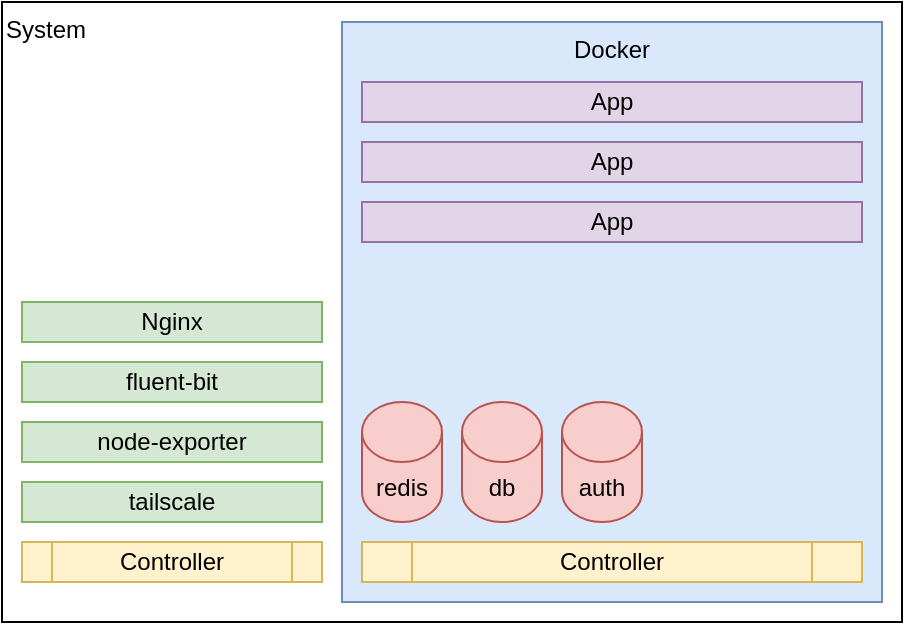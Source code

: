 <mxfile version="21.6.8" type="device">
  <diagram name="ページ1" id="aswFXnIDJD4aNS9DcvOn">
    <mxGraphModel dx="794" dy="1214" grid="1" gridSize="10" guides="1" tooltips="1" connect="1" arrows="1" fold="1" page="1" pageScale="1" pageWidth="827" pageHeight="1169" math="0" shadow="0">
      <root>
        <mxCell id="0" />
        <mxCell id="1" parent="0" />
        <UserObject label="System" link="https://example.com" id="CiNuoxfTv6dP-ewFckys-1">
          <mxCell style="rounded=0;whiteSpace=wrap;html=1;align=left;verticalAlign=top;" parent="1" vertex="1">
            <mxGeometry x="80" y="120" width="450" height="310" as="geometry" />
          </mxCell>
        </UserObject>
        <mxCell id="CiNuoxfTv6dP-ewFckys-2" value="Docker" style="rounded=0;whiteSpace=wrap;html=1;fillColor=#dae8fc;strokeColor=#6c8ebf;verticalAlign=top;" parent="1" vertex="1">
          <mxGeometry x="250" y="130" width="270" height="290" as="geometry" />
        </mxCell>
        <mxCell id="CiNuoxfTv6dP-ewFckys-3" value="redis" style="shape=cylinder3;whiteSpace=wrap;html=1;boundedLbl=1;backgroundOutline=1;size=15;fillColor=#f8cecc;strokeColor=#b85450;" parent="1" vertex="1">
          <mxGeometry x="260" y="320" width="40" height="60" as="geometry" />
        </mxCell>
        <mxCell id="CiNuoxfTv6dP-ewFckys-4" value="db" style="shape=cylinder3;whiteSpace=wrap;html=1;boundedLbl=1;backgroundOutline=1;size=15;fillColor=#f8cecc;strokeColor=#b85450;" parent="1" vertex="1">
          <mxGeometry x="310" y="320" width="40" height="60" as="geometry" />
        </mxCell>
        <mxCell id="CiNuoxfTv6dP-ewFckys-7" value="App" style="rounded=0;whiteSpace=wrap;html=1;fillColor=#e1d5e7;strokeColor=#9673a6;" parent="1" vertex="1">
          <mxGeometry x="260" y="160" width="250" height="20" as="geometry" />
        </mxCell>
        <mxCell id="CiNuoxfTv6dP-ewFckys-8" value="App" style="rounded=0;whiteSpace=wrap;html=1;fillColor=#e1d5e7;strokeColor=#9673a6;" parent="1" vertex="1">
          <mxGeometry x="260" y="190" width="250" height="20" as="geometry" />
        </mxCell>
        <mxCell id="CiNuoxfTv6dP-ewFckys-9" value="App" style="rounded=0;whiteSpace=wrap;html=1;fillColor=#e1d5e7;strokeColor=#9673a6;" parent="1" vertex="1">
          <mxGeometry x="260" y="220" width="250" height="20" as="geometry" />
        </mxCell>
        <mxCell id="CiNuoxfTv6dP-ewFckys-10" value="Nginx" style="rounded=0;whiteSpace=wrap;html=1;fillColor=#d5e8d4;strokeColor=#82b366;" parent="1" vertex="1">
          <mxGeometry x="90" y="270" width="150" height="20" as="geometry" />
        </mxCell>
        <mxCell id="CiNuoxfTv6dP-ewFckys-11" value="fluent-bit" style="rounded=0;whiteSpace=wrap;html=1;fillColor=#d5e8d4;strokeColor=#82b366;" parent="1" vertex="1">
          <mxGeometry x="90" y="300" width="150" height="20" as="geometry" />
        </mxCell>
        <mxCell id="CiNuoxfTv6dP-ewFckys-12" value="node-exporter" style="rounded=0;whiteSpace=wrap;html=1;fillColor=#d5e8d4;strokeColor=#82b366;" parent="1" vertex="1">
          <mxGeometry x="90" y="330" width="150" height="20" as="geometry" />
        </mxCell>
        <mxCell id="CiNuoxfTv6dP-ewFckys-13" value="tailscale" style="rounded=0;whiteSpace=wrap;html=1;fillColor=#d5e8d4;strokeColor=#82b366;" parent="1" vertex="1">
          <mxGeometry x="90" y="360" width="150" height="20" as="geometry" />
        </mxCell>
        <mxCell id="CiNuoxfTv6dP-ewFckys-14" value="Controller" style="shape=process;whiteSpace=wrap;html=1;backgroundOutline=1;fillColor=#fff2cc;strokeColor=#d6b656;" parent="1" vertex="1">
          <mxGeometry x="90" y="390" width="150" height="20" as="geometry" />
        </mxCell>
        <UserObject label="Controller" link="#controller" id="CiNuoxfTv6dP-ewFckys-16">
          <mxCell style="shape=process;whiteSpace=wrap;html=1;backgroundOutline=1;fillColor=#fff2cc;strokeColor=#d6b656;" parent="1" vertex="1">
            <mxGeometry x="260" y="390" width="250" height="20" as="geometry" />
          </mxCell>
        </UserObject>
        <UserObject label="auth" link="#auth" id="8nsToPT2vSf4DR5weAHF-1">
          <mxCell style="shape=cylinder3;whiteSpace=wrap;html=1;boundedLbl=1;backgroundOutline=1;size=15;fillColor=#f8cecc;strokeColor=#b85450;" vertex="1" parent="1">
            <mxGeometry x="360" y="320" width="40" height="60" as="geometry" />
          </mxCell>
        </UserObject>
      </root>
    </mxGraphModel>
  </diagram>
</mxfile>
